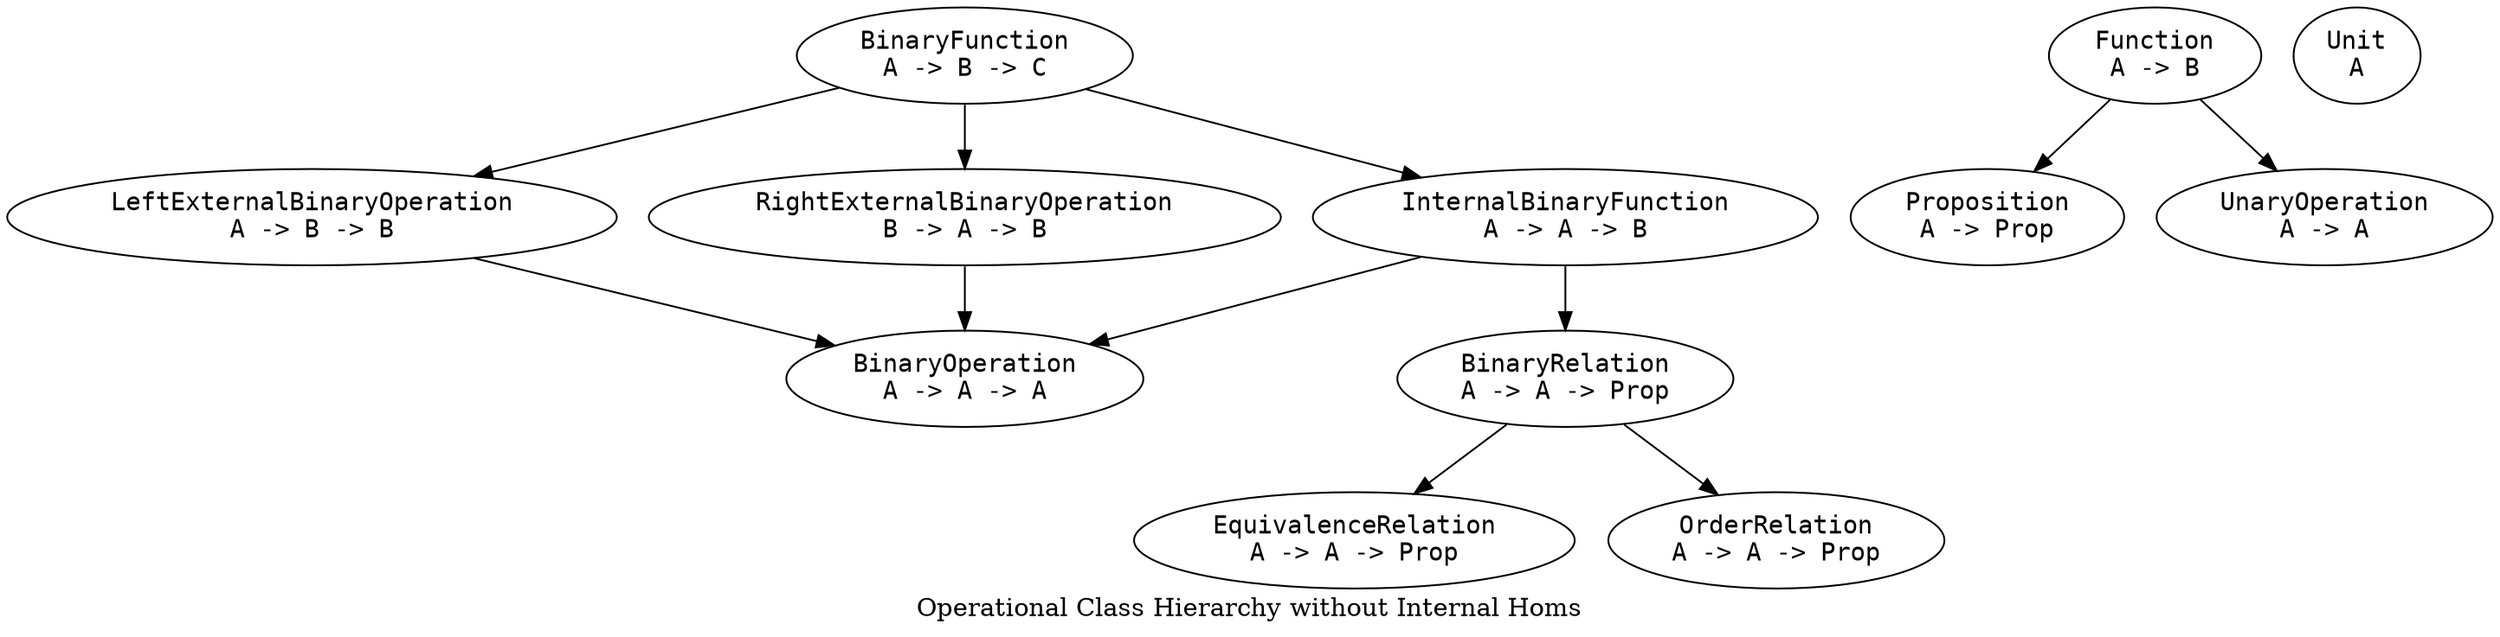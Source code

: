digraph Has {
  label = "Operational Class Hierarchy without Internal Homs"

  node [fontname = monospace]

  BinFn [label = "BinaryFunction\nA -> B -> C"]
  BinOp [label = "BinaryOperation\nA -> A -> A"]
  BinRel [label = "BinaryRelation\nA -> A -> Prop"]
  EqRel [label = "EquivalenceRelation\nA -> A -> Prop"]
  Fn [label = "Function\nA -> B"]
  IntBinFn [label = "InternalBinaryFunction\nA -> A -> B"]
  LExtBinOp [label = "LeftExternalBinaryOperation\nA -> B -> B"]
  OrdRel [label = "OrderRelation\nA -> A -> Prop"]
  Prop [label = "Proposition\nA -> Prop"]
  RExtBinOp [label = "RightExternalBinaryOperation\nB -> A -> B"]
  Un [label = "Unit\nA"]
  UnOp [label = "UnaryOperation\nA -> A"]

  BinFn -> IntBinFn
  BinFn -> LExtBinOp
  BinFn -> RExtBinOp
  BinRel -> EqRel
  BinRel -> OrdRel
  Fn -> Prop
  Fn -> UnOp
  IntBinFn -> BinOp
  IntBinFn -> BinRel
  LExtBinOp -> BinOp
  RExtBinOp -> BinOp
}
